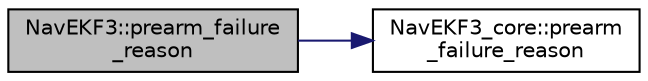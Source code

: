 digraph "NavEKF3::prearm_failure_reason"
{
 // INTERACTIVE_SVG=YES
  edge [fontname="Helvetica",fontsize="10",labelfontname="Helvetica",labelfontsize="10"];
  node [fontname="Helvetica",fontsize="10",shape=record];
  rankdir="LR";
  Node1 [label="NavEKF3::prearm_failure\l_reason",height=0.2,width=0.4,color="black", fillcolor="grey75", style="filled", fontcolor="black"];
  Node1 -> Node2 [color="midnightblue",fontsize="10",style="solid",fontname="Helvetica"];
  Node2 [label="NavEKF3_core::prearm\l_failure_reason",height=0.2,width=0.4,color="black", fillcolor="white", style="filled",URL="$classNavEKF3__core.html#a310d9c0917e4b696a88f9d2b74b0fb40"];
}
